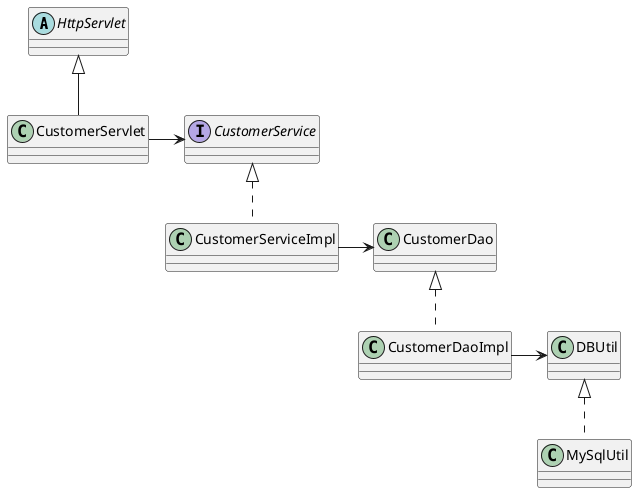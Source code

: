 @startuml
abstract class HttpServlet
class CustomerServlet
CustomerServlet --up|> HttpServlet

interface CustomerService
CustomerServlet --right> CustomerService
'成员变量
class CustomerDao
CustomerServiceImpl --right> CustomerDao

class DBUtil
CustomerDaoImpl --right> DBUtil

class CustomerDaoImpl
CustomerDaoImpl ..up|> CustomerDao
class CustomerServiceImpl
CustomerServiceImpl ..up|> CustomerService
class MySqlUtil
MySqlUtil  ..up|> DBUtil

@enduml